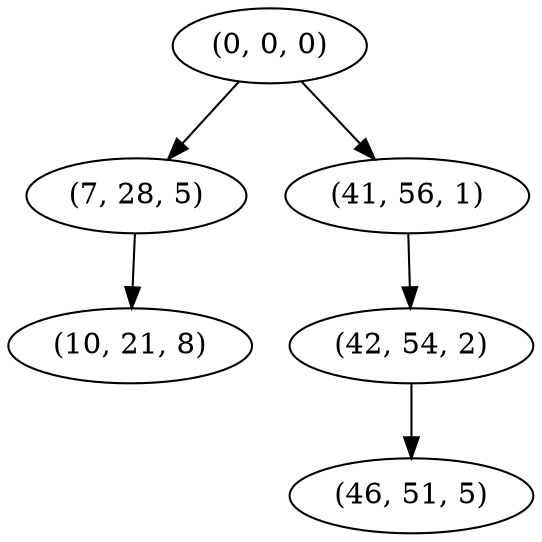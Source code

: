 digraph tree {
    "(0, 0, 0)";
    "(7, 28, 5)";
    "(10, 21, 8)";
    "(41, 56, 1)";
    "(42, 54, 2)";
    "(46, 51, 5)";
    "(0, 0, 0)" -> "(7, 28, 5)";
    "(0, 0, 0)" -> "(41, 56, 1)";
    "(7, 28, 5)" -> "(10, 21, 8)";
    "(41, 56, 1)" -> "(42, 54, 2)";
    "(42, 54, 2)" -> "(46, 51, 5)";
}
